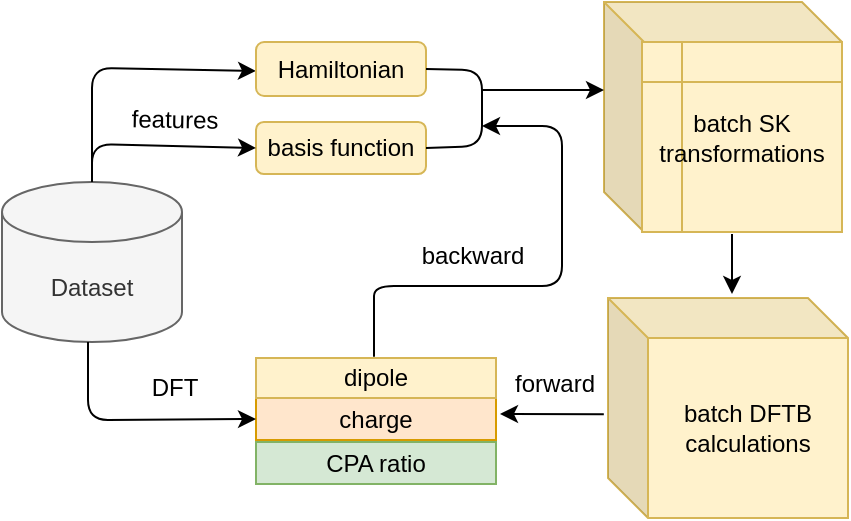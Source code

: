 <mxfile version="14.8.4" type="github">
  <diagram id="ps_Xkmwmxq0UH4aj3wPA" name="Page-1">
    <mxGraphModel dx="1422" dy="752" grid="1" gridSize="10" guides="1" tooltips="1" connect="1" arrows="1" fold="1" page="1" pageScale="1" pageWidth="850" pageHeight="1100" math="0" shadow="0">
      <root>
        <mxCell id="0" />
        <mxCell id="1" parent="0" />
        <mxCell id="vMhzculdH-lzf_wDQgZb-1" value="Dataset" style="shape=cylinder3;whiteSpace=wrap;html=1;boundedLbl=1;backgroundOutline=1;size=15;fillColor=#f5f5f5;strokeColor=#666666;fontColor=#333333;" parent="1" vertex="1">
          <mxGeometry x="150" y="598" width="90" height="80" as="geometry" />
        </mxCell>
        <mxCell id="vMhzculdH-lzf_wDQgZb-2" value="basis function" style="rounded=1;whiteSpace=wrap;html=1;fillColor=#fff2cc;strokeColor=#d6b656;" parent="1" vertex="1">
          <mxGeometry x="277" y="568" width="85" height="26" as="geometry" />
        </mxCell>
        <mxCell id="vMhzculdH-lzf_wDQgZb-6" value="batch DFTB calculations" style="shape=cube;whiteSpace=wrap;html=1;boundedLbl=1;backgroundOutline=1;darkOpacity=0.05;darkOpacity2=0.1;fillColor=#fff2cc;strokeColor=#d6b656;" parent="1" vertex="1">
          <mxGeometry x="453" y="656" width="120" height="110" as="geometry" />
        </mxCell>
        <mxCell id="vMhzculdH-lzf_wDQgZb-7" value="" style="shape=cube;whiteSpace=wrap;html=1;boundedLbl=1;backgroundOutline=1;darkOpacity=0.05;darkOpacity2=0.1;fillColor=#fff2cc;strokeColor=#d6b656;" parent="1" vertex="1">
          <mxGeometry x="451" y="508" width="119" height="115" as="geometry" />
        </mxCell>
        <mxCell id="vMhzculdH-lzf_wDQgZb-5" value="&lt;span&gt;batch SK&lt;/span&gt;&lt;br&gt;&lt;span&gt;transformations&lt;/span&gt;" style="shape=internalStorage;whiteSpace=wrap;html=1;backgroundOutline=1;fillColor=#fff2cc;strokeColor=#d6b656;" parent="1" vertex="1">
          <mxGeometry x="470" y="528" width="100" height="95" as="geometry" />
        </mxCell>
        <mxCell id="vMhzculdH-lzf_wDQgZb-9" value="charge" style="rounded=0;whiteSpace=wrap;html=1;fillColor=#ffe6cc;strokeColor=#d79b00;" parent="1" vertex="1">
          <mxGeometry x="277" y="706" width="120" height="21" as="geometry" />
        </mxCell>
        <mxCell id="vMhzculdH-lzf_wDQgZb-10" value="dipole" style="rounded=0;whiteSpace=wrap;html=1;fillColor=#fff2cc;strokeColor=#d6b656;" parent="1" vertex="1">
          <mxGeometry x="277" y="686" width="120" height="20" as="geometry" />
        </mxCell>
        <mxCell id="vMhzculdH-lzf_wDQgZb-14" value="CPA ratio" style="rounded=0;whiteSpace=wrap;html=1;fillColor=#d5e8d4;strokeColor=#82b366;" parent="1" vertex="1">
          <mxGeometry x="277" y="728" width="120" height="21" as="geometry" />
        </mxCell>
        <mxCell id="vMhzculdH-lzf_wDQgZb-21" value="" style="endArrow=classic;html=1;entryX=0;entryY=0.5;entryDx=0;entryDy=0;" parent="1" target="vMhzculdH-lzf_wDQgZb-2" edge="1">
          <mxGeometry width="50" height="50" relative="1" as="geometry">
            <mxPoint x="195" y="598" as="sourcePoint" />
            <mxPoint x="270" y="579" as="targetPoint" />
            <Array as="points">
              <mxPoint x="195" y="579" />
            </Array>
          </mxGeometry>
        </mxCell>
        <mxCell id="vMhzculdH-lzf_wDQgZb-22" value="" style="endArrow=classic;html=1;" parent="1" edge="1">
          <mxGeometry width="50" height="50" relative="1" as="geometry">
            <mxPoint x="390" y="552" as="sourcePoint" />
            <mxPoint x="451" y="552" as="targetPoint" />
          </mxGeometry>
        </mxCell>
        <mxCell id="vMhzculdH-lzf_wDQgZb-23" value="" style="endArrow=classic;html=1;exitX=0.5;exitY=1;exitDx=0;exitDy=0;exitPerimeter=0;entryX=0;entryY=0.5;entryDx=0;entryDy=0;" parent="1" target="vMhzculdH-lzf_wDQgZb-9" edge="1">
          <mxGeometry width="50" height="50" relative="1" as="geometry">
            <mxPoint x="193" y="678" as="sourcePoint" />
            <mxPoint x="277" y="725" as="targetPoint" />
            <Array as="points">
              <mxPoint x="193" y="717" />
            </Array>
          </mxGeometry>
        </mxCell>
        <mxCell id="vMhzculdH-lzf_wDQgZb-25" value="" style="endArrow=classic;html=1;exitX=-0.009;exitY=0.519;exitDx=0;exitDy=0;exitPerimeter=0;" parent="1" edge="1">
          <mxGeometry width="50" height="50" relative="1" as="geometry">
            <mxPoint x="450.92" y="714.09" as="sourcePoint" />
            <mxPoint x="399" y="714" as="targetPoint" />
          </mxGeometry>
        </mxCell>
        <mxCell id="vMhzculdH-lzf_wDQgZb-31" value="" style="endArrow=classic;html=1;" parent="1" edge="1">
          <mxGeometry width="50" height="50" relative="1" as="geometry">
            <mxPoint x="336" y="670" as="sourcePoint" />
            <mxPoint x="390" y="570" as="targetPoint" />
            <Array as="points">
              <mxPoint x="336" y="690" />
              <mxPoint x="336" y="670" />
              <mxPoint x="336" y="650" />
              <mxPoint x="430" y="650" />
              <mxPoint x="430" y="570" />
            </Array>
          </mxGeometry>
        </mxCell>
        <mxCell id="vMhzculdH-lzf_wDQgZb-32" value="backward" style="text;html=1;align=center;verticalAlign=middle;resizable=0;points=[];autosize=1;rotation=0;" parent="1" vertex="1">
          <mxGeometry x="350" y="625" width="70" height="20" as="geometry" />
        </mxCell>
        <mxCell id="vMhzculdH-lzf_wDQgZb-33" value="forward" style="text;html=1;align=center;verticalAlign=middle;resizable=0;points=[];autosize=1;" parent="1" vertex="1">
          <mxGeometry x="396" y="689" width="60" height="20" as="geometry" />
        </mxCell>
        <mxCell id="vMhzculdH-lzf_wDQgZb-34" value="DFT" style="text;html=1;align=center;verticalAlign=middle;resizable=0;points=[];autosize=1;" parent="1" vertex="1">
          <mxGeometry x="216" y="691" width="40" height="20" as="geometry" />
        </mxCell>
        <mxCell id="vMhzculdH-lzf_wDQgZb-35" value="" style="endArrow=classic;html=1;" parent="1" edge="1">
          <mxGeometry width="50" height="50" relative="1" as="geometry">
            <mxPoint x="515" y="624" as="sourcePoint" />
            <mxPoint x="515" y="654" as="targetPoint" />
          </mxGeometry>
        </mxCell>
        <mxCell id="QaO4l2_zIztVe-4p90oJ-2" value="" style="endArrow=classic;html=1;entryX=0;entryY=0.5;entryDx=0;entryDy=0;" parent="1" edge="1">
          <mxGeometry width="50" height="50" relative="1" as="geometry">
            <mxPoint x="195" y="590" as="sourcePoint" />
            <mxPoint x="277" y="542.5" as="targetPoint" />
            <Array as="points">
              <mxPoint x="195" y="541" />
            </Array>
          </mxGeometry>
        </mxCell>
        <mxCell id="QaO4l2_zIztVe-4p90oJ-4" value="Hamiltonian" style="rounded=1;whiteSpace=wrap;html=1;fillColor=#fff2cc;strokeColor=#d6b656;" parent="1" vertex="1">
          <mxGeometry x="277" y="528" width="85" height="27" as="geometry" />
        </mxCell>
        <mxCell id="QaO4l2_zIztVe-4p90oJ-5" value="" style="endArrow=none;html=1;entryX=1;entryY=0.5;entryDx=0;entryDy=0;exitX=1;exitY=0.5;exitDx=0;exitDy=0;" parent="1" source="vMhzculdH-lzf_wDQgZb-2" target="QaO4l2_zIztVe-4p90oJ-4" edge="1">
          <mxGeometry width="50" height="50" relative="1" as="geometry">
            <mxPoint x="380" y="600" as="sourcePoint" />
            <mxPoint x="450" y="660" as="targetPoint" />
            <Array as="points">
              <mxPoint x="390" y="580" />
              <mxPoint x="390" y="542" />
            </Array>
          </mxGeometry>
        </mxCell>
        <mxCell id="QaO4l2_zIztVe-4p90oJ-6" value="features" style="text;html=1;align=center;verticalAlign=middle;resizable=0;points=[];autosize=1;rotation=1;" parent="1" vertex="1">
          <mxGeometry x="206" y="557" width="60" height="20" as="geometry" />
        </mxCell>
      </root>
    </mxGraphModel>
  </diagram>
</mxfile>
